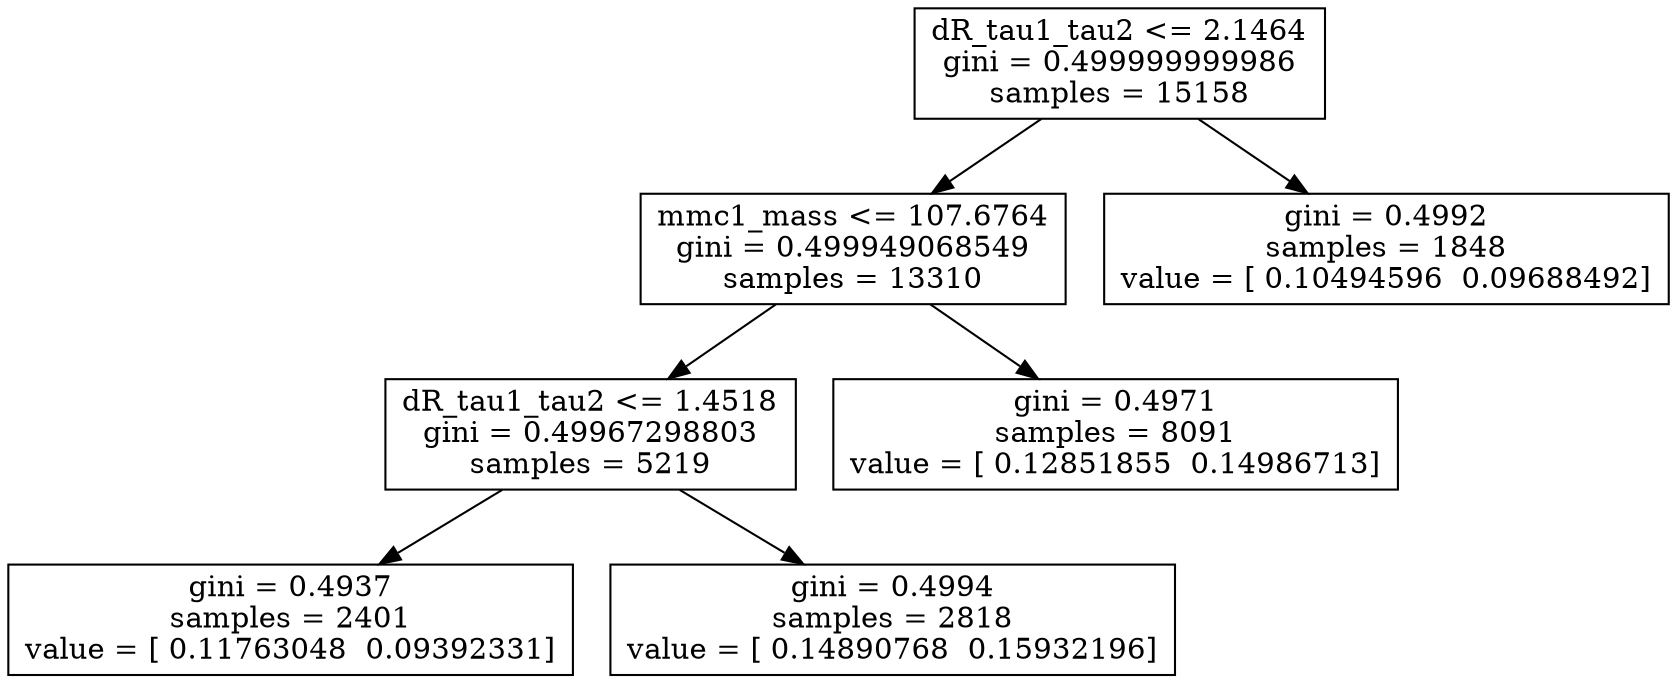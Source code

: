 digraph Tree {
0 [label="dR_tau1_tau2 <= 2.1464\ngini = 0.499999999986\nsamples = 15158", shape="box"] ;
1 [label="mmc1_mass <= 107.6764\ngini = 0.499949068549\nsamples = 13310", shape="box"] ;
0 -> 1 ;
2 [label="dR_tau1_tau2 <= 1.4518\ngini = 0.49967298803\nsamples = 5219", shape="box"] ;
1 -> 2 ;
3 [label="gini = 0.4937\nsamples = 2401\nvalue = [ 0.11763048  0.09392331]", shape="box"] ;
2 -> 3 ;
4 [label="gini = 0.4994\nsamples = 2818\nvalue = [ 0.14890768  0.15932196]", shape="box"] ;
2 -> 4 ;
5 [label="gini = 0.4971\nsamples = 8091\nvalue = [ 0.12851855  0.14986713]", shape="box"] ;
1 -> 5 ;
6 [label="gini = 0.4992\nsamples = 1848\nvalue = [ 0.10494596  0.09688492]", shape="box"] ;
0 -> 6 ;
}